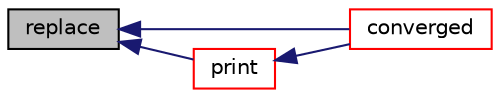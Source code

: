 digraph "replace"
{
  bgcolor="transparent";
  edge [fontname="Helvetica",fontsize="10",labelfontname="Helvetica",labelfontsize="10"];
  node [fontname="Helvetica",fontsize="10",shape=record];
  rankdir="LR";
  Node1 [label="replace",height=0.2,width=0.4,color="black", fillcolor="grey75", style="filled", fontcolor="black"];
  Node1 -> Node2 [dir="back",color="midnightblue",fontsize="10",style="solid",fontname="Helvetica"];
  Node2 [label="converged",height=0.2,width=0.4,color="red",URL="$a02449.html#a7871755a018ed4d696457b6ad3c7dc79",tooltip="Has the solver converged? "];
  Node1 -> Node3 [dir="back",color="midnightblue",fontsize="10",style="solid",fontname="Helvetica"];
  Node3 [label="print",height=0.2,width=0.4,color="red",URL="$a02449.html#a188be8f705fb9c9680b30b2d6c3ba910",tooltip="Print summary of solver performance to the given stream. "];
  Node3 -> Node2 [dir="back",color="midnightblue",fontsize="10",style="solid",fontname="Helvetica"];
}
